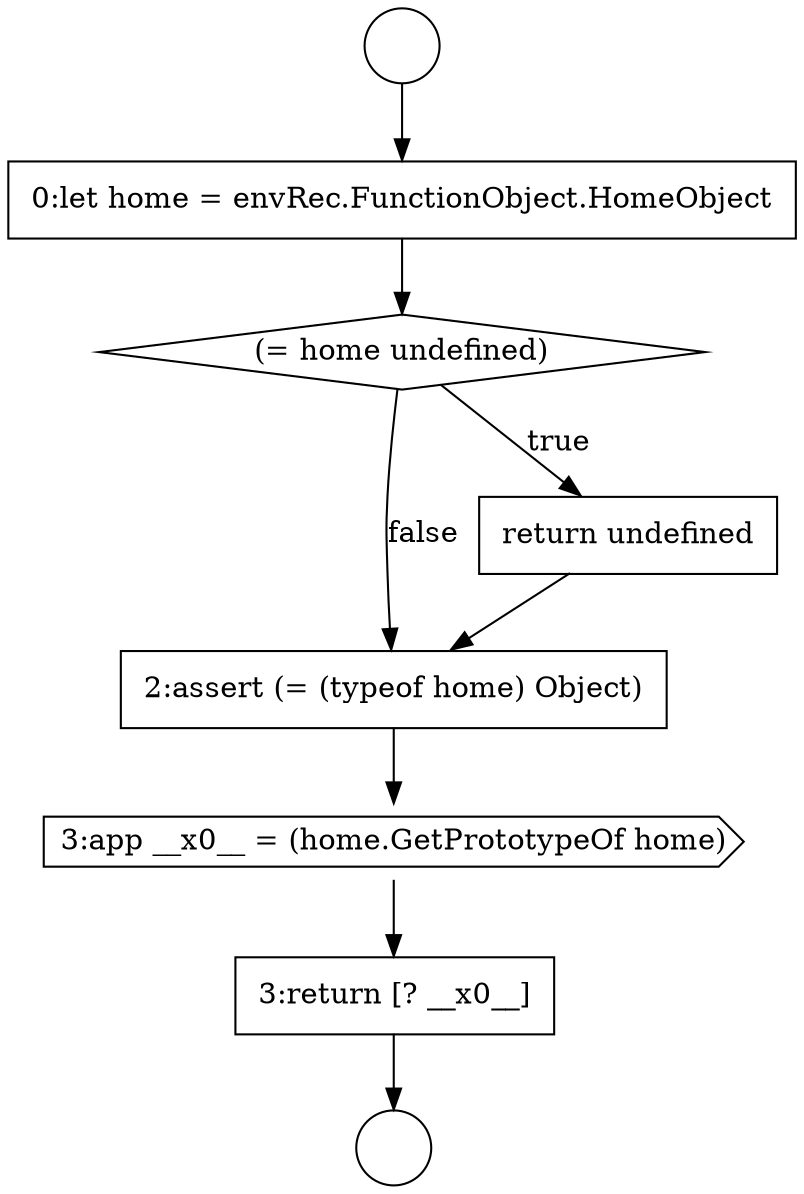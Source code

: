digraph {
  node0 [shape=circle label=" " color="black" fillcolor="white" style=filled]
  node5 [shape=none, margin=0, label=<<font color="black">
    <table border="0" cellborder="1" cellspacing="0" cellpadding="10">
      <tr><td align="left">2:assert (= (typeof home) Object)</td></tr>
    </table>
  </font>> color="black" fillcolor="white" style=filled]
  node1 [shape=circle label=" " color="black" fillcolor="white" style=filled]
  node6 [shape=cds, label=<<font color="black">3:app __x0__ = (home.GetPrototypeOf home)</font>> color="black" fillcolor="white" style=filled]
  node2 [shape=none, margin=0, label=<<font color="black">
    <table border="0" cellborder="1" cellspacing="0" cellpadding="10">
      <tr><td align="left">0:let home = envRec.FunctionObject.HomeObject</td></tr>
    </table>
  </font>> color="black" fillcolor="white" style=filled]
  node7 [shape=none, margin=0, label=<<font color="black">
    <table border="0" cellborder="1" cellspacing="0" cellpadding="10">
      <tr><td align="left">3:return [? __x0__]</td></tr>
    </table>
  </font>> color="black" fillcolor="white" style=filled]
  node3 [shape=diamond, label=<<font color="black">(= home undefined)</font>> color="black" fillcolor="white" style=filled]
  node4 [shape=none, margin=0, label=<<font color="black">
    <table border="0" cellborder="1" cellspacing="0" cellpadding="10">
      <tr><td align="left">return undefined</td></tr>
    </table>
  </font>> color="black" fillcolor="white" style=filled]
  node5 -> node6 [ color="black"]
  node0 -> node2 [ color="black"]
  node4 -> node5 [ color="black"]
  node2 -> node3 [ color="black"]
  node3 -> node4 [label=<<font color="black">true</font>> color="black"]
  node3 -> node5 [label=<<font color="black">false</font>> color="black"]
  node7 -> node1 [ color="black"]
  node6 -> node7 [ color="black"]
}

